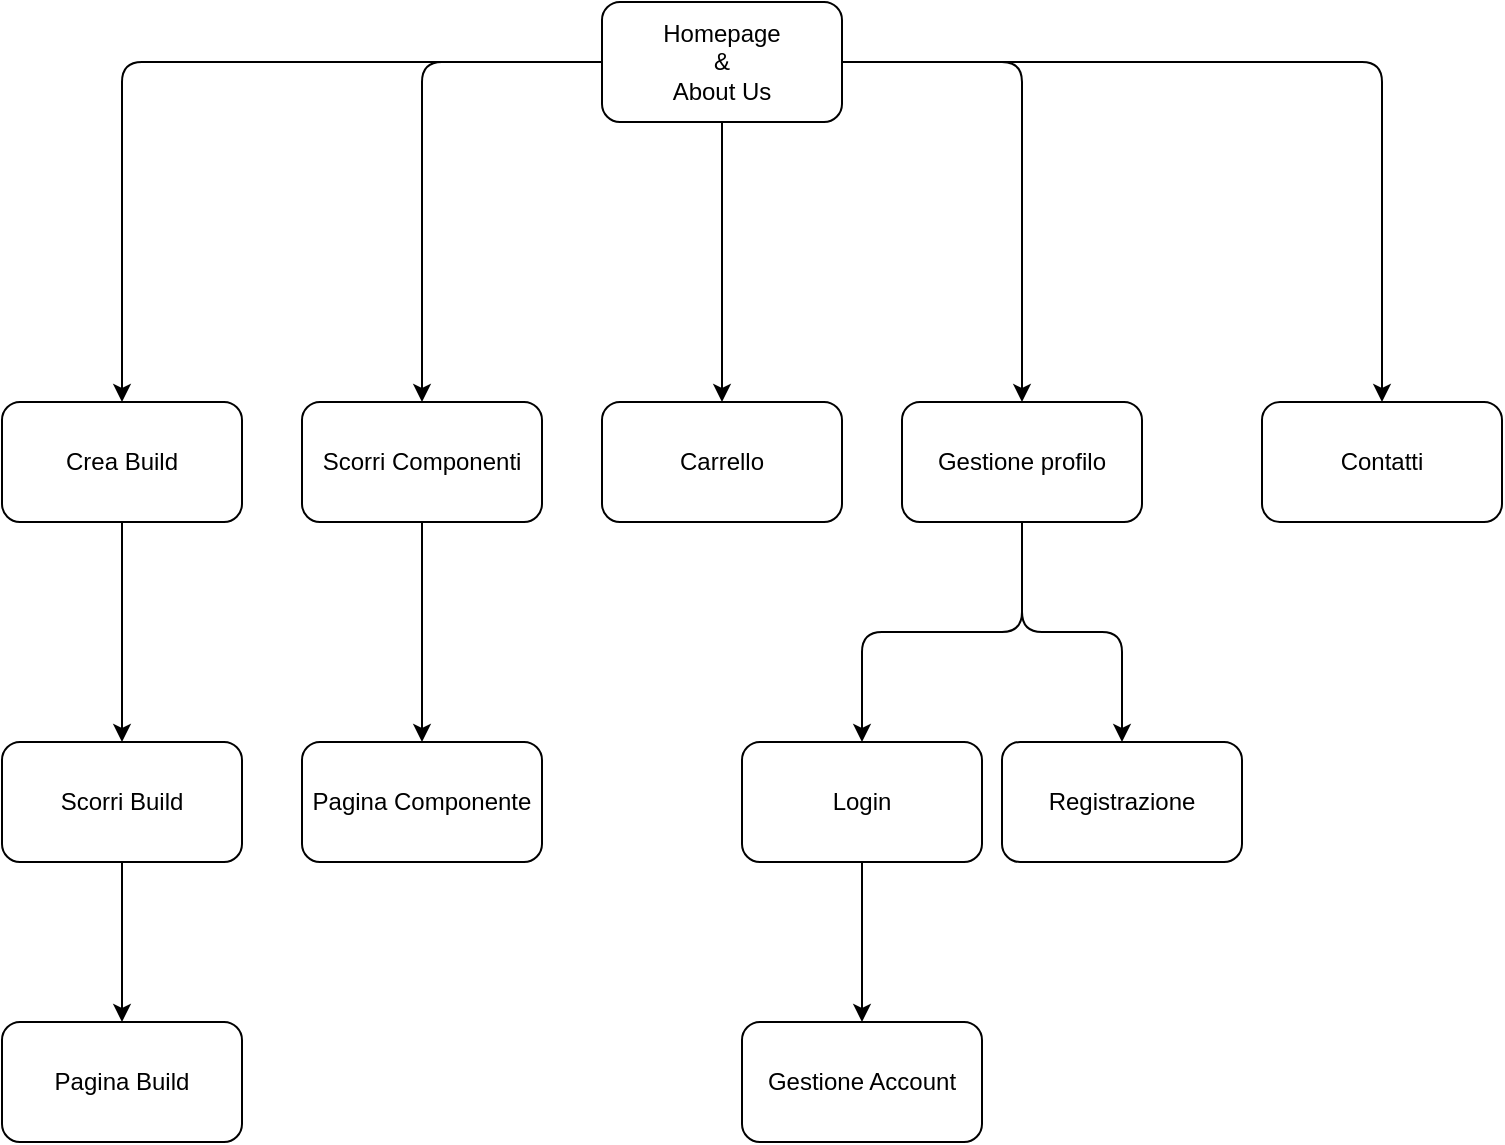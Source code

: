 <mxfile version="16.0.2" type="device"><diagram id="M_PV7Xk-BlIF_CZZDm5N" name="Pagina-1"><mxGraphModel dx="1422" dy="877" grid="1" gridSize="10" guides="1" tooltips="1" connect="1" arrows="1" fold="1" page="1" pageScale="1" pageWidth="827" pageHeight="1169" math="0" shadow="0"><root><mxCell id="0"/><mxCell id="1" parent="0"/><mxCell id="LWPxUoMPPfJXtIsYSD6e-10" style="edgeStyle=orthogonalEdgeStyle;rounded=1;sketch=0;orthogonalLoop=1;jettySize=auto;html=1;" edge="1" parent="1" source="LWPxUoMPPfJXtIsYSD6e-1" target="LWPxUoMPPfJXtIsYSD6e-2"><mxGeometry relative="1" as="geometry"/></mxCell><mxCell id="LWPxUoMPPfJXtIsYSD6e-11" style="edgeStyle=orthogonalEdgeStyle;rounded=1;sketch=0;orthogonalLoop=1;jettySize=auto;html=1;" edge="1" parent="1" source="LWPxUoMPPfJXtIsYSD6e-1" target="LWPxUoMPPfJXtIsYSD6e-4"><mxGeometry relative="1" as="geometry"/></mxCell><mxCell id="LWPxUoMPPfJXtIsYSD6e-12" style="edgeStyle=orthogonalEdgeStyle;rounded=1;sketch=0;orthogonalLoop=1;jettySize=auto;html=1;entryX=0.5;entryY=0;entryDx=0;entryDy=0;" edge="1" parent="1" source="LWPxUoMPPfJXtIsYSD6e-1" target="LWPxUoMPPfJXtIsYSD6e-9"><mxGeometry relative="1" as="geometry"/></mxCell><mxCell id="LWPxUoMPPfJXtIsYSD6e-13" style="edgeStyle=orthogonalEdgeStyle;rounded=1;sketch=0;orthogonalLoop=1;jettySize=auto;html=1;entryX=0.5;entryY=0;entryDx=0;entryDy=0;" edge="1" parent="1" source="LWPxUoMPPfJXtIsYSD6e-1" target="LWPxUoMPPfJXtIsYSD6e-8"><mxGeometry relative="1" as="geometry"/></mxCell><mxCell id="LWPxUoMPPfJXtIsYSD6e-16" style="edgeStyle=orthogonalEdgeStyle;rounded=1;sketch=0;orthogonalLoop=1;jettySize=auto;html=1;" edge="1" parent="1" source="LWPxUoMPPfJXtIsYSD6e-1" target="LWPxUoMPPfJXtIsYSD6e-15"><mxGeometry relative="1" as="geometry"/></mxCell><mxCell id="LWPxUoMPPfJXtIsYSD6e-1" value="Homepage&lt;br&gt;&amp;amp;&lt;br&gt;About Us" style="rounded=1;whiteSpace=wrap;html=1;sketch=0;" vertex="1" parent="1"><mxGeometry x="350" y="20" width="120" height="60" as="geometry"/></mxCell><mxCell id="LWPxUoMPPfJXtIsYSD6e-14" style="edgeStyle=orthogonalEdgeStyle;rounded=1;sketch=0;orthogonalLoop=1;jettySize=auto;html=1;" edge="1" parent="1" source="LWPxUoMPPfJXtIsYSD6e-2" target="LWPxUoMPPfJXtIsYSD6e-3"><mxGeometry relative="1" as="geometry"/></mxCell><mxCell id="LWPxUoMPPfJXtIsYSD6e-2" value="Crea Build" style="rounded=1;whiteSpace=wrap;html=1;sketch=0;" vertex="1" parent="1"><mxGeometry x="50" y="220" width="120" height="60" as="geometry"/></mxCell><mxCell id="LWPxUoMPPfJXtIsYSD6e-20" value="" style="edgeStyle=orthogonalEdgeStyle;rounded=1;sketch=0;orthogonalLoop=1;jettySize=auto;html=1;" edge="1" parent="1" source="LWPxUoMPPfJXtIsYSD6e-3" target="LWPxUoMPPfJXtIsYSD6e-19"><mxGeometry relative="1" as="geometry"/></mxCell><mxCell id="LWPxUoMPPfJXtIsYSD6e-3" value="Scorri Build" style="rounded=1;whiteSpace=wrap;html=1;sketch=0;" vertex="1" parent="1"><mxGeometry x="50" y="390" width="120" height="60" as="geometry"/></mxCell><mxCell id="LWPxUoMPPfJXtIsYSD6e-18" style="edgeStyle=orthogonalEdgeStyle;rounded=1;sketch=0;orthogonalLoop=1;jettySize=auto;html=1;" edge="1" parent="1" source="LWPxUoMPPfJXtIsYSD6e-4" target="LWPxUoMPPfJXtIsYSD6e-17"><mxGeometry relative="1" as="geometry"/></mxCell><mxCell id="LWPxUoMPPfJXtIsYSD6e-4" value="Scorri Componenti" style="rounded=1;whiteSpace=wrap;html=1;sketch=0;" vertex="1" parent="1"><mxGeometry x="200" y="220" width="120" height="60" as="geometry"/></mxCell><mxCell id="LWPxUoMPPfJXtIsYSD6e-22" value="" style="edgeStyle=orthogonalEdgeStyle;rounded=1;sketch=0;orthogonalLoop=1;jettySize=auto;html=1;" edge="1" parent="1" source="LWPxUoMPPfJXtIsYSD6e-8" target="LWPxUoMPPfJXtIsYSD6e-21"><mxGeometry relative="1" as="geometry"/></mxCell><mxCell id="LWPxUoMPPfJXtIsYSD6e-24" value="" style="edgeStyle=orthogonalEdgeStyle;rounded=1;sketch=0;orthogonalLoop=1;jettySize=auto;html=1;" edge="1" parent="1" source="LWPxUoMPPfJXtIsYSD6e-8" target="LWPxUoMPPfJXtIsYSD6e-23"><mxGeometry relative="1" as="geometry"/></mxCell><mxCell id="LWPxUoMPPfJXtIsYSD6e-8" value="Gestione profilo" style="rounded=1;whiteSpace=wrap;html=1;sketch=0;" vertex="1" parent="1"><mxGeometry x="500" y="220" width="120" height="60" as="geometry"/></mxCell><mxCell id="LWPxUoMPPfJXtIsYSD6e-9" value="Carrello" style="rounded=1;whiteSpace=wrap;html=1;sketch=0;" vertex="1" parent="1"><mxGeometry x="350" y="220" width="120" height="60" as="geometry"/></mxCell><mxCell id="LWPxUoMPPfJXtIsYSD6e-15" value="Contatti" style="rounded=1;whiteSpace=wrap;html=1;sketch=0;" vertex="1" parent="1"><mxGeometry x="680" y="220" width="120" height="60" as="geometry"/></mxCell><mxCell id="LWPxUoMPPfJXtIsYSD6e-17" value="Pagina Componente" style="rounded=1;whiteSpace=wrap;html=1;sketch=0;" vertex="1" parent="1"><mxGeometry x="200" y="390" width="120" height="60" as="geometry"/></mxCell><mxCell id="LWPxUoMPPfJXtIsYSD6e-19" value="Pagina Build" style="rounded=1;whiteSpace=wrap;html=1;sketch=0;" vertex="1" parent="1"><mxGeometry x="50" y="530" width="120" height="60" as="geometry"/></mxCell><mxCell id="LWPxUoMPPfJXtIsYSD6e-21" value="Registrazione" style="rounded=1;whiteSpace=wrap;html=1;sketch=0;" vertex="1" parent="1"><mxGeometry x="550" y="390" width="120" height="60" as="geometry"/></mxCell><mxCell id="LWPxUoMPPfJXtIsYSD6e-26" value="" style="edgeStyle=orthogonalEdgeStyle;rounded=1;sketch=0;orthogonalLoop=1;jettySize=auto;html=1;" edge="1" parent="1" source="LWPxUoMPPfJXtIsYSD6e-23" target="LWPxUoMPPfJXtIsYSD6e-25"><mxGeometry relative="1" as="geometry"/></mxCell><mxCell id="LWPxUoMPPfJXtIsYSD6e-23" value="Login" style="rounded=1;whiteSpace=wrap;html=1;sketch=0;" vertex="1" parent="1"><mxGeometry x="420" y="390" width="120" height="60" as="geometry"/></mxCell><mxCell id="LWPxUoMPPfJXtIsYSD6e-25" value="Gestione Account" style="rounded=1;whiteSpace=wrap;html=1;sketch=0;" vertex="1" parent="1"><mxGeometry x="420" y="530" width="120" height="60" as="geometry"/></mxCell></root></mxGraphModel></diagram></mxfile>